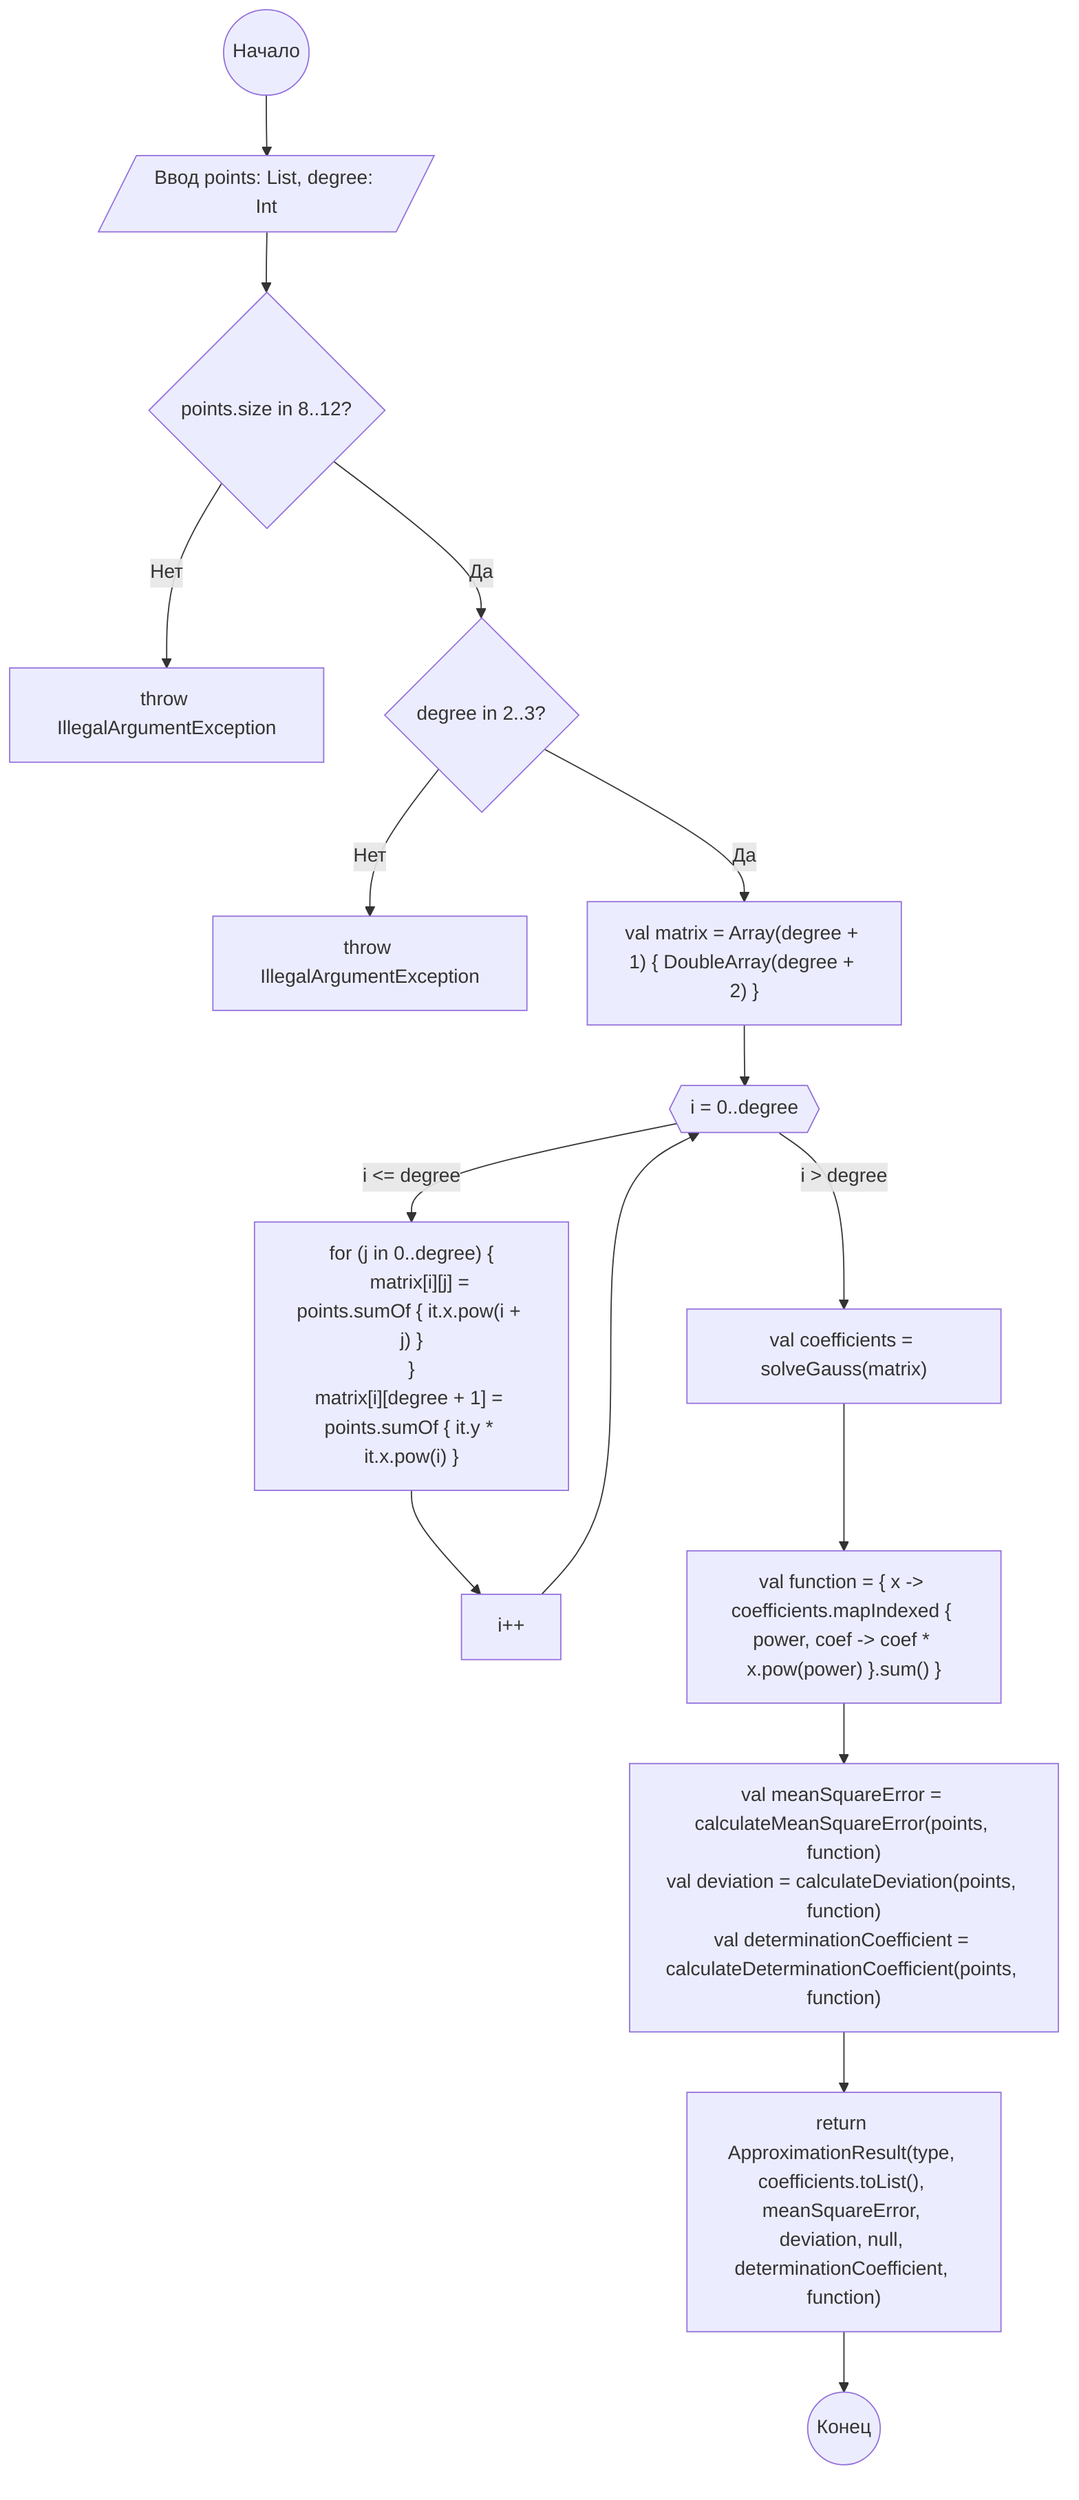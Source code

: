 flowchart TD
    A(("Начало")) --> B[/"Ввод points: List<Point>, degree: Int"/]
    B --> C{"points.size in 8..12?"}
    C -->|"Нет"| D["throw IllegalArgumentException"]
    C -->|"Да"| E{"degree in 2..3?"}
    E -->|"Нет"| F["throw IllegalArgumentException"]
    E -->|"Да"| G["val matrix = Array(degree + 1) { DoubleArray(degree + 2) }"]
    G --> H{{"i = 0..degree"}}
    H -->|"i <= degree"| I["for (j in 0..degree) {\n    matrix[i][j] = points.sumOf { it.x.pow(i + j) }\n}\nmatrix[i][degree + 1] = points.sumOf { it.y * it.x.pow(i) }"]
    I --> J["i++"]
    J --> H
    H -->|"i > degree"| K["val coefficients = solveGauss(matrix)"]
    K --> L["val function = { x -> coefficients.mapIndexed { power, coef -> coef * x.pow(power) }.sum() }"]
    L --> M["val meanSquareError = calculateMeanSquareError(points, function)\nval deviation = calculateDeviation(points, function)\nval determinationCoefficient = calculateDeterminationCoefficient(points, function)"]
    M --> N["return ApproximationResult(type, coefficients.toList(), meanSquareError, deviation, null, determinationCoefficient, function)"]
    N --> O(("Конец"))